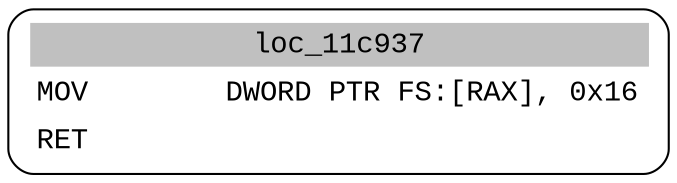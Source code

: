 digraph asm_graph {
1941 [
shape="Mrecord" fontname="Courier New"label =<<table border="0" cellborder="0" cellpadding="3"><tr><td align="center" colspan="2" bgcolor="grey">loc_11c937</td></tr><tr><td align="left">MOV        DWORD PTR FS:[RAX], 0x16</td></tr><tr><td align="left">RET        </td></tr></table>> ];
}